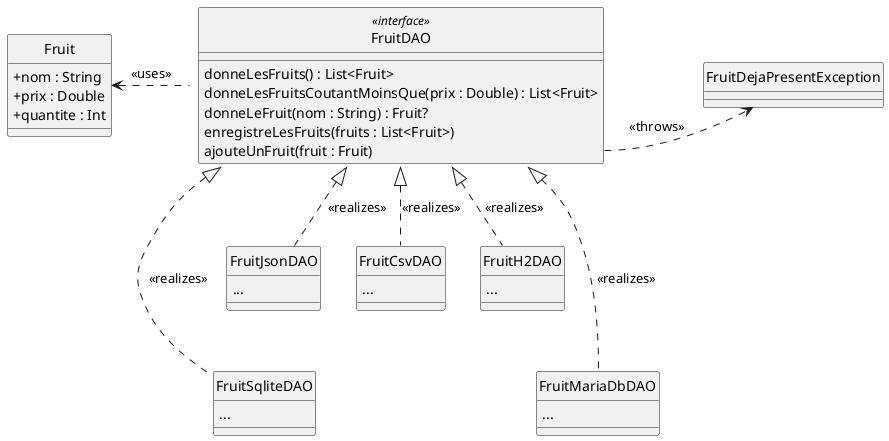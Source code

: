 @startuml
hide circle
'skinparam monochrome true
skinparam classAttributeIconSize 0
skinparam backgroundcolor white
'skinparam groupInheritance 2


class Fruit {
    + nom : String
    + prix : Double
    + quantite : Int
}

class FruitDAO <<interface >> {
donneLesFruits() : List<Fruit>
donneLesFruitsCoutantMoinsQue(prix : Double) : List<Fruit>
donneLeFruit(nom : String) : Fruit?
enregistreLesFruits(fruits : List<Fruit>)
ajouteUnFruit(fruit : Fruit)
}

class FruitDejaPresentException

FruitDejaPresentException <.left. FruitDAO::ajouteUnFruit : << throws >>


class FruitJsonDAO {
    ...
}

class FruitH2DAO {
    ...
}

class FruitCsvDAO {
    ...
}

class FruitSqliteDAO {
    ...
}

class FruitMariaDbDAO {
    ...
}

FruitDAO .left.> Fruit : << uses >>

FruitJsonDAO .up.|> FruitDAO : << realizes >>
FruitH2DAO .up.|> FruitDAO : << realizes >>
FruitSqliteDAO .up.|> FruitDAO : << realizes >>
FruitMariaDbDAO .up.|> FruitDAO : << realizes >>
FruitCsvDAO .up.|> FruitDAO : << realizes >>

FruitSqliteDAO -up[hidden]- FruitH2DAO
FruitMariaDbDAO -up[hidden]- FruitH2DAO

@enduml